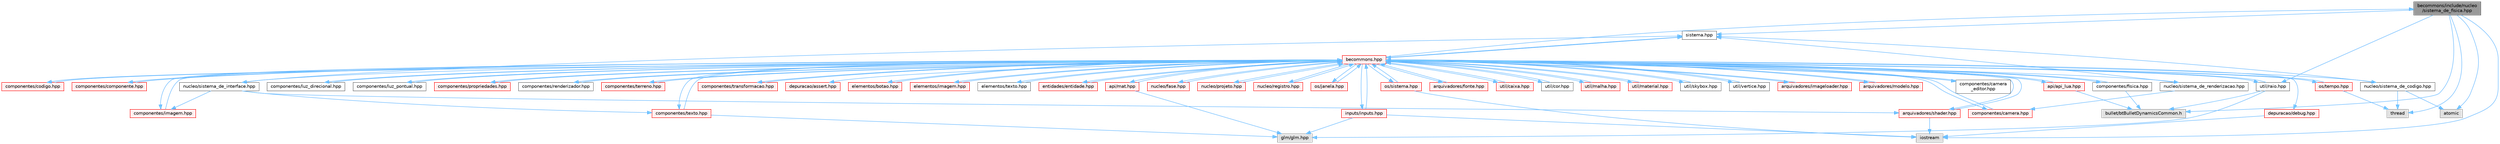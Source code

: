 digraph "becommons/include/nucleo/sistema_de_fisica.hpp"
{
 // LATEX_PDF_SIZE
  bgcolor="transparent";
  edge [fontname=Helvetica,fontsize=10,labelfontname=Helvetica,labelfontsize=10];
  node [fontname=Helvetica,fontsize=10,shape=box,height=0.2,width=0.4];
  Node1 [id="Node000001",label="becommons/include/nucleo\l/sistema_de_fisica.hpp",height=0.2,width=0.4,color="gray40", fillcolor="grey60", style="filled", fontcolor="black",tooltip="Gerencia a fisica de jogo com o bullet3."];
  Node1 -> Node2 [id="edge1_Node000001_Node000002",color="steelblue1",style="solid",tooltip=" "];
  Node2 [id="Node000002",label="sistema.hpp",height=0.2,width=0.4,color="grey40", fillcolor="white", style="filled",URL="$nucleo_2sistema_8hpp.html",tooltip=" "];
  Node2 -> Node3 [id="edge2_Node000002_Node000003",color="steelblue1",style="solid",tooltip=" "];
  Node3 [id="Node000003",label="becommons.hpp",height=0.2,width=0.4,color="red", fillcolor="#FFF0F0", style="filled",URL="$becommons_8hpp.html",tooltip=" "];
  Node3 -> Node4 [id="edge3_Node000003_Node000004",color="steelblue1",style="solid",tooltip=" "];
  Node4 [id="Node000004",label="api/api_lua.hpp",height=0.2,width=0.4,color="red", fillcolor="#FFF0F0", style="filled",URL="$api__lua_8hpp.html",tooltip="Gerencia a configuração do luabridge para api lua."];
  Node4 -> Node6 [id="edge4_Node000004_Node000006",color="steelblue1",style="solid",tooltip=" "];
  Node6 [id="Node000006",label="bullet/btBulletDynamicsCommon.h",height=0.2,width=0.4,color="grey60", fillcolor="#E0E0E0", style="filled",tooltip=" "];
  Node4 -> Node3 [id="edge5_Node000004_Node000003",color="steelblue1",style="solid",tooltip=" "];
  Node3 -> Node9 [id="edge6_Node000003_Node000009",color="steelblue1",style="solid",tooltip=" "];
  Node9 [id="Node000009",label="api/mat.hpp",height=0.2,width=0.4,color="red", fillcolor="#FFF0F0", style="filled",URL="$mat_8hpp.html",tooltip="Gerencia funçoes matemáticas."];
  Node9 -> Node10 [id="edge7_Node000009_Node000010",color="steelblue1",style="solid",tooltip=" "];
  Node10 [id="Node000010",label="glm/glm.hpp",height=0.2,width=0.4,color="grey60", fillcolor="#E0E0E0", style="filled",tooltip=" "];
  Node9 -> Node3 [id="edge8_Node000009_Node000003",color="steelblue1",style="solid",tooltip=" "];
  Node3 -> Node12 [id="edge9_Node000003_Node000012",color="steelblue1",style="solid",tooltip=" "];
  Node12 [id="Node000012",label="arquivadores/fonte.hpp",height=0.2,width=0.4,color="red", fillcolor="#FFF0F0", style="filled",URL="$fonte_8hpp.html",tooltip="Define estruturas básicas para renderização de textos."];
  Node12 -> Node3 [id="edge10_Node000012_Node000003",color="steelblue1",style="solid",tooltip=" "];
  Node3 -> Node17 [id="edge11_Node000003_Node000017",color="steelblue1",style="solid",tooltip=" "];
  Node17 [id="Node000017",label="arquivadores/imageloader.hpp",height=0.2,width=0.4,color="red", fillcolor="#FFF0F0", style="filled",URL="$imageloader_8hpp.html",tooltip="Gerencia as imagems/texturas carregadas na engine."];
  Node17 -> Node3 [id="edge12_Node000017_Node000003",color="steelblue1",style="solid",tooltip=" "];
  Node3 -> Node23 [id="edge13_Node000003_Node000023",color="steelblue1",style="solid",tooltip=" "];
  Node23 [id="Node000023",label="arquivadores/modelo.hpp",height=0.2,width=0.4,color="red", fillcolor="#FFF0F0", style="filled",URL="$modelo_8hpp.html",tooltip="Carrega um modelo usando a biblioteca assimp com base em um diretório."];
  Node23 -> Node3 [id="edge14_Node000023_Node000003",color="steelblue1",style="solid",tooltip=" "];
  Node3 -> Node25 [id="edge15_Node000003_Node000025",color="steelblue1",style="solid",tooltip=" "];
  Node25 [id="Node000025",label="arquivadores/shader.hpp",height=0.2,width=0.4,color="red", fillcolor="#FFF0F0", style="filled",URL="$shader_8hpp.html",tooltip="Gerencia os shaders GLSL."];
  Node25 -> Node28 [id="edge16_Node000025_Node000028",color="steelblue1",style="solid",tooltip=" "];
  Node28 [id="Node000028",label="iostream",height=0.2,width=0.4,color="grey60", fillcolor="#E0E0E0", style="filled",tooltip=" "];
  Node25 -> Node3 [id="edge17_Node000025_Node000003",color="steelblue1",style="solid",tooltip=" "];
  Node3 -> Node31 [id="edge18_Node000003_Node000031",color="steelblue1",style="solid",tooltip=" "];
  Node31 [id="Node000031",label="componentes/camera.hpp",height=0.2,width=0.4,color="red", fillcolor="#FFF0F0", style="filled",URL="$camera_8hpp.html",tooltip="Estrutura básica de câmera."];
  Node31 -> Node3 [id="edge19_Node000031_Node000003",color="steelblue1",style="solid",tooltip=" "];
  Node3 -> Node34 [id="edge20_Node000003_Node000034",color="steelblue1",style="solid",tooltip=" "];
  Node34 [id="Node000034",label="componentes/camera\l_editor.hpp",height=0.2,width=0.4,color="grey40", fillcolor="white", style="filled",URL="$camera__editor_8hpp.html",tooltip=" "];
  Node34 -> Node3 [id="edge21_Node000034_Node000003",color="steelblue1",style="solid",tooltip=" "];
  Node3 -> Node35 [id="edge22_Node000003_Node000035",color="steelblue1",style="solid",tooltip=" "];
  Node35 [id="Node000035",label="componentes/codigo.hpp",height=0.2,width=0.4,color="red", fillcolor="#FFF0F0", style="filled",URL="$codigo_8hpp.html",tooltip="Componente de código para entidades ECS."];
  Node35 -> Node3 [id="edge23_Node000035_Node000003",color="steelblue1",style="solid",tooltip=" "];
  Node3 -> Node37 [id="edge24_Node000003_Node000037",color="steelblue1",style="solid",tooltip=" "];
  Node37 [id="Node000037",label="componentes/componente.hpp",height=0.2,width=0.4,color="red", fillcolor="#FFF0F0", style="filled",URL="$componente_8hpp.html",tooltip="Estrutura base para componetes."];
  Node37 -> Node3 [id="edge25_Node000037_Node000003",color="steelblue1",style="solid",tooltip=" "];
  Node3 -> Node42 [id="edge26_Node000003_Node000042",color="steelblue1",style="solid",tooltip=" "];
  Node42 [id="Node000042",label="componentes/fisica.hpp",height=0.2,width=0.4,color="grey40", fillcolor="white", style="filled",URL="$fisica_8hpp.html",tooltip="Componente de física para entidades ECS."];
  Node42 -> Node6 [id="edge27_Node000042_Node000006",color="steelblue1",style="solid",tooltip=" "];
  Node42 -> Node3 [id="edge28_Node000042_Node000003",color="steelblue1",style="solid",tooltip=" "];
  Node3 -> Node43 [id="edge29_Node000003_Node000043",color="steelblue1",style="solid",tooltip=" "];
  Node43 [id="Node000043",label="componentes/imagem.hpp",height=0.2,width=0.4,color="red", fillcolor="#FFF0F0", style="filled",URL="$componentes_2imagem_8hpp.html",tooltip=" "];
  Node43 -> Node3 [id="edge30_Node000043_Node000003",color="steelblue1",style="solid",tooltip=" "];
  Node3 -> Node44 [id="edge31_Node000003_Node000044",color="steelblue1",style="solid",tooltip=" "];
  Node44 [id="Node000044",label="componentes/luz_direcional.hpp",height=0.2,width=0.4,color="grey40", fillcolor="white", style="filled",URL="$luz__direcional_8hpp.html",tooltip=" "];
  Node44 -> Node3 [id="edge32_Node000044_Node000003",color="steelblue1",style="solid",tooltip=" "];
  Node3 -> Node45 [id="edge33_Node000003_Node000045",color="steelblue1",style="solid",tooltip=" "];
  Node45 [id="Node000045",label="componentes/luz_pontual.hpp",height=0.2,width=0.4,color="grey40", fillcolor="white", style="filled",URL="$luz__pontual_8hpp.html",tooltip=" "];
  Node45 -> Node3 [id="edge34_Node000045_Node000003",color="steelblue1",style="solid",tooltip=" "];
  Node3 -> Node46 [id="edge35_Node000003_Node000046",color="steelblue1",style="solid",tooltip=" "];
  Node46 [id="Node000046",label="componentes/propriedades.hpp",height=0.2,width=0.4,color="red", fillcolor="#FFF0F0", style="filled",URL="$propriedades_8hpp.html",tooltip=" "];
  Node46 -> Node3 [id="edge36_Node000046_Node000003",color="steelblue1",style="solid",tooltip=" "];
  Node3 -> Node47 [id="edge37_Node000003_Node000047",color="steelblue1",style="solid",tooltip=" "];
  Node47 [id="Node000047",label="componentes/renderizador.hpp",height=0.2,width=0.4,color="grey40", fillcolor="white", style="filled",URL="$renderizador_8hpp.html",tooltip=" "];
  Node47 -> Node3 [id="edge38_Node000047_Node000003",color="steelblue1",style="solid",tooltip=" "];
  Node3 -> Node48 [id="edge39_Node000003_Node000048",color="steelblue1",style="solid",tooltip=" "];
  Node48 [id="Node000048",label="componentes/terreno.hpp",height=0.2,width=0.4,color="red", fillcolor="#FFF0F0", style="filled",URL="$terreno_8hpp.html",tooltip=" "];
  Node48 -> Node3 [id="edge40_Node000048_Node000003",color="steelblue1",style="solid",tooltip=" "];
  Node3 -> Node49 [id="edge41_Node000003_Node000049",color="steelblue1",style="solid",tooltip=" "];
  Node49 [id="Node000049",label="componentes/texto.hpp",height=0.2,width=0.4,color="red", fillcolor="#FFF0F0", style="filled",URL="$componentes_2texto_8hpp.html",tooltip=" "];
  Node49 -> Node10 [id="edge42_Node000049_Node000010",color="steelblue1",style="solid",tooltip=" "];
  Node49 -> Node3 [id="edge43_Node000049_Node000003",color="steelblue1",style="solid",tooltip=" "];
  Node3 -> Node50 [id="edge44_Node000003_Node000050",color="steelblue1",style="solid",tooltip=" "];
  Node50 [id="Node000050",label="componentes/transformacao.hpp",height=0.2,width=0.4,color="red", fillcolor="#FFF0F0", style="filled",URL="$transformacao_8hpp.html",tooltip="Calcula a mtriz de modelo para um objeto 3d qualquer."];
  Node50 -> Node3 [id="edge45_Node000050_Node000003",color="steelblue1",style="solid",tooltip=" "];
  Node3 -> Node54 [id="edge46_Node000003_Node000054",color="steelblue1",style="solid",tooltip=" "];
  Node54 [id="Node000054",label="depuracao/debug.hpp",height=0.2,width=0.4,color="red", fillcolor="#FFF0F0", style="filled",URL="$debug_8hpp.html",tooltip=" "];
  Node54 -> Node28 [id="edge47_Node000054_Node000028",color="steelblue1",style="solid",tooltip=" "];
  Node3 -> Node55 [id="edge48_Node000003_Node000055",color="steelblue1",style="solid",tooltip=" "];
  Node55 [id="Node000055",label="depuracao/assert.hpp",height=0.2,width=0.4,color="red", fillcolor="#FFF0F0", style="filled",URL="$assert_8hpp.html",tooltip=" "];
  Node3 -> Node58 [id="edge49_Node000003_Node000058",color="steelblue1",style="solid",tooltip=" "];
  Node58 [id="Node000058",label="elementos/botao.hpp",height=0.2,width=0.4,color="red", fillcolor="#FFF0F0", style="filled",URL="$botao_8hpp.html",tooltip=" "];
  Node58 -> Node3 [id="edge50_Node000058_Node000003",color="steelblue1",style="solid",tooltip=" "];
  Node3 -> Node60 [id="edge51_Node000003_Node000060",color="steelblue1",style="solid",tooltip=" "];
  Node60 [id="Node000060",label="elementos/imagem.hpp",height=0.2,width=0.4,color="red", fillcolor="#FFF0F0", style="filled",URL="$elementos_2imagem_8hpp.html",tooltip="Gerencia a configuração do luabridge para api lua."];
  Node60 -> Node3 [id="edge52_Node000060_Node000003",color="steelblue1",style="solid",tooltip=" "];
  Node3 -> Node61 [id="edge53_Node000003_Node000061",color="steelblue1",style="solid",tooltip=" "];
  Node61 [id="Node000061",label="elementos/texto.hpp",height=0.2,width=0.4,color="grey40", fillcolor="white", style="filled",URL="$elementos_2texto_8hpp.html",tooltip=" "];
  Node61 -> Node3 [id="edge54_Node000061_Node000003",color="steelblue1",style="solid",tooltip=" "];
  Node3 -> Node62 [id="edge55_Node000003_Node000062",color="steelblue1",style="solid",tooltip=" "];
  Node62 [id="Node000062",label="entidades/entidade.hpp",height=0.2,width=0.4,color="red", fillcolor="#FFF0F0", style="filled",URL="$entidade_8hpp.html",tooltip="Inclusoes e defini��es relacionadas � entidade."];
  Node62 -> Node3 [id="edge56_Node000062_Node000003",color="steelblue1",style="solid",tooltip=" "];
  Node3 -> Node63 [id="edge57_Node000003_Node000063",color="steelblue1",style="solid",tooltip=" "];
  Node63 [id="Node000063",label="inputs/inputs.hpp",height=0.2,width=0.4,color="red", fillcolor="#FFF0F0", style="filled",URL="$inputs_8hpp.html",tooltip=" "];
  Node63 -> Node28 [id="edge58_Node000063_Node000028",color="steelblue1",style="solid",tooltip=" "];
  Node63 -> Node10 [id="edge59_Node000063_Node000010",color="steelblue1",style="solid",tooltip=" "];
  Node63 -> Node3 [id="edge60_Node000063_Node000003",color="steelblue1",style="solid",tooltip=" "];
  Node3 -> Node64 [id="edge61_Node000003_Node000064",color="steelblue1",style="solid",tooltip=" "];
  Node64 [id="Node000064",label="nucleo/fase.hpp",height=0.2,width=0.4,color="red", fillcolor="#FFF0F0", style="filled",URL="$fase_8hpp.html",tooltip="Gerencia sistemas numa fase."];
  Node64 -> Node3 [id="edge62_Node000064_Node000003",color="steelblue1",style="solid",tooltip=" "];
  Node3 -> Node65 [id="edge63_Node000003_Node000065",color="steelblue1",style="solid",tooltip=" "];
  Node65 [id="Node000065",label="nucleo/projeto.hpp",height=0.2,width=0.4,color="red", fillcolor="#FFF0F0", style="filled",URL="$projeto_8hpp.html",tooltip="Gerencia configurações do projeto."];
  Node65 -> Node3 [id="edge64_Node000065_Node000003",color="steelblue1",style="solid",tooltip=" "];
  Node3 -> Node66 [id="edge65_Node000003_Node000066",color="steelblue1",style="solid",tooltip=" "];
  Node66 [id="Node000066",label="nucleo/registro.hpp",height=0.2,width=0.4,color="red", fillcolor="#FFF0F0", style="filled",URL="$registro_8hpp.html",tooltip="Inclusoes e definições relacionadas à registro."];
  Node66 -> Node3 [id="edge66_Node000066_Node000003",color="steelblue1",style="solid",tooltip=" "];
  Node3 -> Node2 [id="edge67_Node000003_Node000002",color="steelblue1",style="solid",tooltip=" "];
  Node3 -> Node68 [id="edge68_Node000003_Node000068",color="steelblue1",style="solid",tooltip=" "];
  Node68 [id="Node000068",label="nucleo/sistema_de_codigo.hpp",height=0.2,width=0.4,color="grey40", fillcolor="white", style="filled",URL="$sistema__de__codigo_8hpp.html",tooltip=" "];
  Node68 -> Node2 [id="edge69_Node000068_Node000002",color="steelblue1",style="solid",tooltip=" "];
  Node68 -> Node69 [id="edge70_Node000068_Node000069",color="steelblue1",style="solid",tooltip=" "];
  Node69 [id="Node000069",label="thread",height=0.2,width=0.4,color="grey60", fillcolor="#E0E0E0", style="filled",tooltip=" "];
  Node68 -> Node70 [id="edge71_Node000068_Node000070",color="steelblue1",style="solid",tooltip=" "];
  Node70 [id="Node000070",label="atomic",height=0.2,width=0.4,color="grey60", fillcolor="#E0E0E0", style="filled",tooltip=" "];
  Node3 -> Node1 [id="edge72_Node000003_Node000001",color="steelblue1",style="solid",tooltip=" "];
  Node3 -> Node71 [id="edge73_Node000003_Node000071",color="steelblue1",style="solid",tooltip=" "];
  Node71 [id="Node000071",label="nucleo/sistema_de_interface.hpp",height=0.2,width=0.4,color="grey40", fillcolor="white", style="filled",URL="$sistema__de__interface_8hpp.html",tooltip=" "];
  Node71 -> Node2 [id="edge74_Node000071_Node000002",color="steelblue1",style="solid",tooltip=" "];
  Node71 -> Node25 [id="edge75_Node000071_Node000025",color="steelblue1",style="solid",tooltip=" "];
  Node71 -> Node49 [id="edge76_Node000071_Node000049",color="steelblue1",style="solid",tooltip=" "];
  Node71 -> Node43 [id="edge77_Node000071_Node000043",color="steelblue1",style="solid",tooltip=" "];
  Node3 -> Node72 [id="edge78_Node000003_Node000072",color="steelblue1",style="solid",tooltip=" "];
  Node72 [id="Node000072",label="nucleo/sistema_de_renderizacao.hpp",height=0.2,width=0.4,color="grey40", fillcolor="white", style="filled",URL="$sistema__de__renderizacao_8hpp.html",tooltip="Gerencia a renderizacao."];
  Node72 -> Node2 [id="edge79_Node000072_Node000002",color="steelblue1",style="solid",tooltip=" "];
  Node72 -> Node31 [id="edge80_Node000072_Node000031",color="steelblue1",style="solid",tooltip=" "];
  Node3 -> Node73 [id="edge81_Node000003_Node000073",color="steelblue1",style="solid",tooltip=" "];
  Node73 [id="Node000073",label="os/janela.hpp",height=0.2,width=0.4,color="red", fillcolor="#FFF0F0", style="filled",URL="$janela_8hpp.html",tooltip="Inicia e gerencia janela glfw."];
  Node73 -> Node3 [id="edge82_Node000073_Node000003",color="steelblue1",style="solid",tooltip=" "];
  Node3 -> Node74 [id="edge83_Node000003_Node000074",color="steelblue1",style="solid",tooltip=" "];
  Node74 [id="Node000074",label="os/sistema.hpp",height=0.2,width=0.4,color="red", fillcolor="#FFF0F0", style="filled",URL="$os_2sistema_8hpp.html",tooltip="funçoes do sistema"];
  Node74 -> Node28 [id="edge84_Node000074_Node000028",color="steelblue1",style="solid",tooltip=" "];
  Node74 -> Node3 [id="edge85_Node000074_Node000003",color="steelblue1",style="solid",tooltip=" "];
  Node3 -> Node77 [id="edge86_Node000003_Node000077",color="steelblue1",style="solid",tooltip=" "];
  Node77 [id="Node000077",label="os/tempo.hpp",height=0.2,width=0.4,color="red", fillcolor="#FFF0F0", style="filled",URL="$tempo_8hpp.html",tooltip="Inicia e gerencia o tempo."];
  Node77 -> Node69 [id="edge87_Node000077_Node000069",color="steelblue1",style="solid",tooltip=" "];
  Node77 -> Node3 [id="edge88_Node000077_Node000003",color="steelblue1",style="solid",tooltip=" "];
  Node3 -> Node79 [id="edge89_Node000003_Node000079",color="steelblue1",style="solid",tooltip=" "];
  Node79 [id="Node000079",label="util/caixa.hpp",height=0.2,width=0.4,color="red", fillcolor="#FFF0F0", style="filled",URL="$caixa_8hpp.html",tooltip=" "];
  Node79 -> Node3 [id="edge90_Node000079_Node000003",color="steelblue1",style="solid",tooltip=" "];
  Node3 -> Node80 [id="edge91_Node000003_Node000080",color="steelblue1",style="solid",tooltip=" "];
  Node80 [id="Node000080",label="util/cor.hpp",height=0.2,width=0.4,color="grey40", fillcolor="white", style="filled",URL="$cor_8hpp.html",tooltip=" "];
  Node80 -> Node3 [id="edge92_Node000080_Node000003",color="steelblue1",style="solid",tooltip=" "];
  Node3 -> Node81 [id="edge93_Node000003_Node000081",color="steelblue1",style="solid",tooltip=" "];
  Node81 [id="Node000081",label="util/malha.hpp",height=0.2,width=0.4,color="red", fillcolor="#FFF0F0", style="filled",URL="$malha_8hpp.html",tooltip=" "];
  Node81 -> Node3 [id="edge94_Node000081_Node000003",color="steelblue1",style="solid",tooltip=" "];
  Node3 -> Node82 [id="edge95_Node000003_Node000082",color="steelblue1",style="solid",tooltip=" "];
  Node82 [id="Node000082",label="util/material.hpp",height=0.2,width=0.4,color="red", fillcolor="#FFF0F0", style="filled",URL="$material_8hpp.html",tooltip=" "];
  Node82 -> Node3 [id="edge96_Node000082_Node000003",color="steelblue1",style="solid",tooltip=" "];
  Node3 -> Node83 [id="edge97_Node000003_Node000083",color="steelblue1",style="solid",tooltip=" "];
  Node83 [id="Node000083",label="util/raio.hpp",height=0.2,width=0.4,color="grey40", fillcolor="white", style="filled",URL="$raio_8hpp.html",tooltip=" "];
  Node83 -> Node10 [id="edge98_Node000083_Node000010",color="steelblue1",style="solid",tooltip=" "];
  Node83 -> Node6 [id="edge99_Node000083_Node000006",color="steelblue1",style="solid",tooltip=" "];
  Node83 -> Node3 [id="edge100_Node000083_Node000003",color="steelblue1",style="solid",tooltip=" "];
  Node3 -> Node84 [id="edge101_Node000003_Node000084",color="steelblue1",style="solid",tooltip=" "];
  Node84 [id="Node000084",label="util/skybox.hpp",height=0.2,width=0.4,color="grey40", fillcolor="white", style="filled",URL="$skybox_8hpp.html",tooltip=" "];
  Node84 -> Node3 [id="edge102_Node000084_Node000003",color="steelblue1",style="solid",tooltip=" "];
  Node3 -> Node85 [id="edge103_Node000003_Node000085",color="steelblue1",style="solid",tooltip=" "];
  Node85 [id="Node000085",label="util/vertice.hpp",height=0.2,width=0.4,color="grey40", fillcolor="white", style="filled",URL="$vertice_8hpp.html",tooltip=" "];
  Node85 -> Node3 [id="edge104_Node000085_Node000003",color="steelblue1",style="solid",tooltip=" "];
  Node1 -> Node28 [id="edge105_Node000001_Node000028",color="steelblue1",style="solid",tooltip=" "];
  Node1 -> Node83 [id="edge106_Node000001_Node000083",color="steelblue1",style="solid",tooltip=" "];
  Node1 -> Node6 [id="edge107_Node000001_Node000006",color="steelblue1",style="solid",tooltip=" "];
  Node1 -> Node69 [id="edge108_Node000001_Node000069",color="steelblue1",style="solid",tooltip=" "];
  Node1 -> Node70 [id="edge109_Node000001_Node000070",color="steelblue1",style="solid",tooltip=" "];
}
